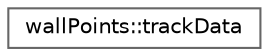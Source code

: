 digraph "Graphical Class Hierarchy"
{
 // LATEX_PDF_SIZE
  bgcolor="transparent";
  edge [fontname=Helvetica,fontsize=10,labelfontname=Helvetica,labelfontsize=10];
  node [fontname=Helvetica,fontsize=10,shape=box,height=0.2,width=0.4];
  rankdir="LR";
  Node0 [id="Node000000",label="wallPoints::trackData",height=0.2,width=0.4,color="grey40", fillcolor="white", style="filled",URL="$classFoam_1_1wallPoints_1_1trackData.html",tooltip=" "];
}
